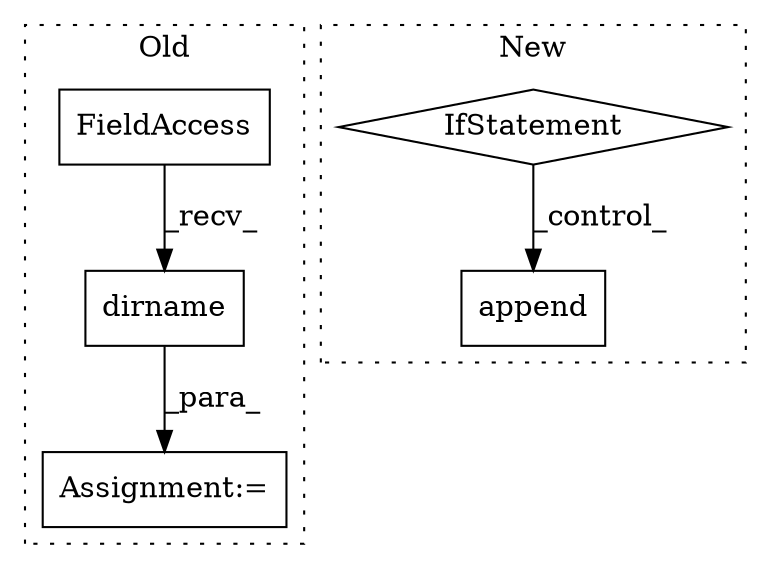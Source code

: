 digraph G {
subgraph cluster0 {
1 [label="dirname" a="32" s="1073,1115" l="8,1" shape="box"];
3 [label="FieldAccess" a="22" s="1065" l="7" shape="box"];
4 [label="Assignment:=" a="7" s="1051" l="1" shape="box"];
label = "Old";
style="dotted";
}
subgraph cluster1 {
2 [label="append" a="32" s="601,613" l="7,1" shape="box"];
5 [label="IfStatement" a="25" s="565,577" l="4,2" shape="diamond"];
label = "New";
style="dotted";
}
1 -> 4 [label="_para_"];
3 -> 1 [label="_recv_"];
5 -> 2 [label="_control_"];
}